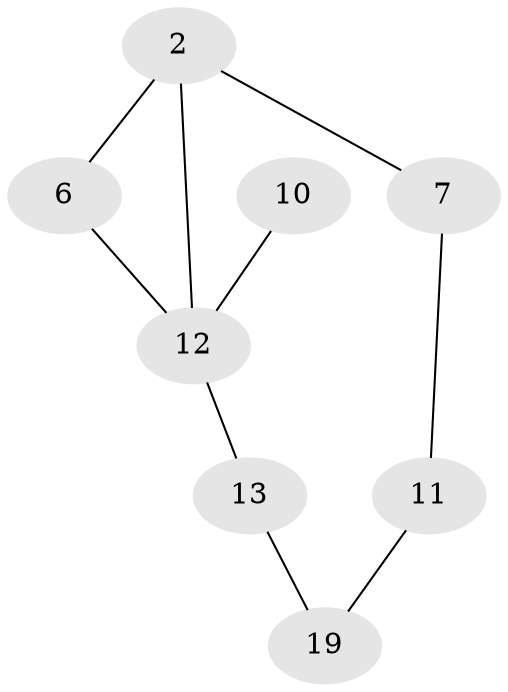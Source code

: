 // Generated by graph-tools (version 1.1) at 2025/46/02/15/25 05:46:28]
// undirected, 8 vertices, 9 edges
graph export_dot {
graph [start="1"]
  node [color=gray90,style=filled];
  2 [super="+1+3+5+14"];
  6 [super="+16"];
  7 [super="+8+9+17"];
  10 [super="+5+8+18"];
  11 [super="+4"];
  12;
  13 [super="+1+15"];
  19 [super="+20"];
  2 -- 6;
  2 -- 7;
  2 -- 12;
  6 -- 12;
  7 -- 11;
  10 -- 12;
  11 -- 19;
  12 -- 13;
  13 -- 19;
}
